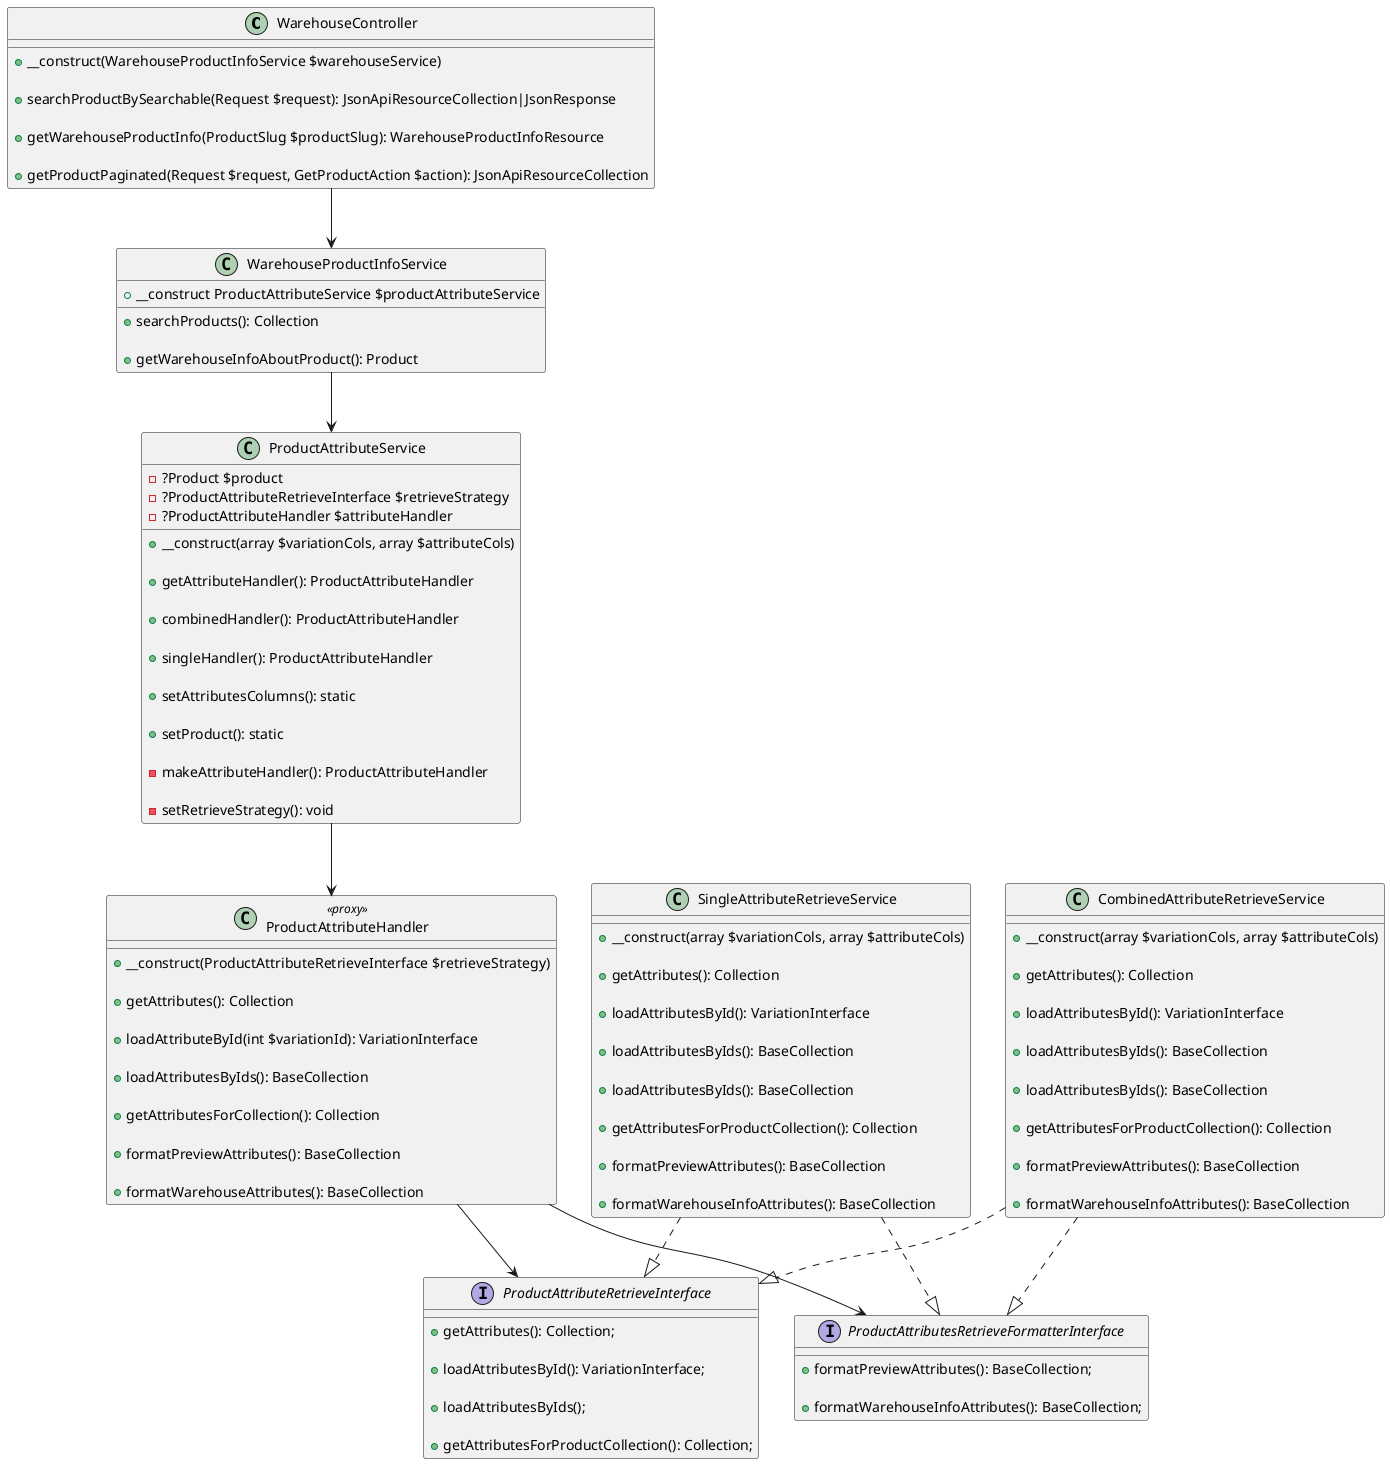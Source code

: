@startuml

class WarehouseController {
    + __construct(WarehouseProductInfoService $warehouseService)

    + searchProductBySearchable(Request $request): JsonApiResourceCollection|JsonResponse

    + getWarehouseProductInfo(ProductSlug $productSlug): WarehouseProductInfoResource

    + getProductPaginated(Request $request, GetProductAction $action): JsonApiResourceCollection
}

class WarehouseProductInfoService {
    + __construct ProductAttributeService $productAttributeService

    + searchProducts(): Collection

    + getWarehouseInfoAboutProduct(): Product
}

class ProductAttributeService {
    - ?Product $product
    - ?ProductAttributeRetrieveInterface $retrieveStrategy
    - ?ProductAttributeHandler $attributeHandler

    + __construct(array $variationCols, array $attributeCols)

    + getAttributeHandler(): ProductAttributeHandler

    + combinedHandler(): ProductAttributeHandler

    + singleHandler(): ProductAttributeHandler

    + setAttributesColumns(): static

    + setProduct(): static

    - makeAttributeHandler(): ProductAttributeHandler

    - setRetrieveStrategy(): void
}

class ProductAttributeHandler <<proxy>> {
    + __construct(ProductAttributeRetrieveInterface $retrieveStrategy)

    + getAttributes(): Collection

    + loadAttributeById(int $variationId): VariationInterface

    + loadAttributesByIds(): BaseCollection

    + getAttributesForCollection(): Collection

    + formatPreviewAttributes(): BaseCollection

    + formatWarehouseAttributes(): BaseCollection
}

interface ProductAttributeRetrieveInterface {
    + getAttributes(): Collection;

    + loadAttributesById(): VariationInterface;

    + loadAttributesByIds();

    + getAttributesForProductCollection(): Collection;
}

interface ProductAttributesRetrieveFormatterInterface {
    + formatPreviewAttributes(): BaseCollection;

    + formatWarehouseInfoAttributes(): BaseCollection;
}

class SingleAttributeRetrieveService {
    + __construct(array $variationCols, array $attributeCols)

    + getAttributes(): Collection

    + loadAttributesById(): VariationInterface

    + loadAttributesByIds(): BaseCollection

    + loadAttributesByIds(): BaseCollection

    + getAttributesForProductCollection(): Collection

    + formatPreviewAttributes(): BaseCollection

    + formatWarehouseInfoAttributes(): BaseCollection
}

class CombinedAttributeRetrieveService {
    + __construct(array $variationCols, array $attributeCols)

    + getAttributes(): Collection

    + loadAttributesById(): VariationInterface

    + loadAttributesByIds(): BaseCollection

    + loadAttributesByIds(): BaseCollection

    + getAttributesForProductCollection(): Collection

    + formatPreviewAttributes(): BaseCollection

    + formatWarehouseInfoAttributes(): BaseCollection
}

WarehouseController --> WarehouseProductInfoService
WarehouseProductInfoService --> ProductAttributeService
ProductAttributeService --> ProductAttributeHandler
ProductAttributeHandler --> ProductAttributeRetrieveInterface
ProductAttributeHandler --> ProductAttributesRetrieveFormatterInterface

SingleAttributeRetrieveService ..|> ProductAttributeRetrieveInterface
SingleAttributeRetrieveService ..|> ProductAttributesRetrieveFormatterInterface

CombinedAttributeRetrieveService ..|> ProductAttributeRetrieveInterface
CombinedAttributeRetrieveService ..|> ProductAttributesRetrieveFormatterInterface
@enduml